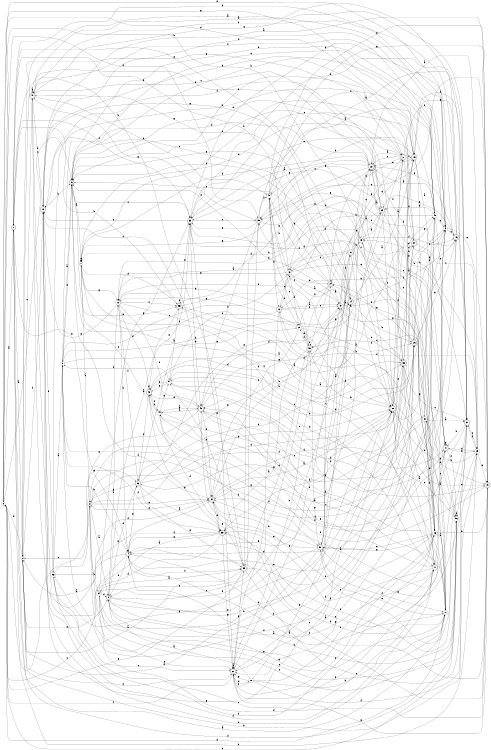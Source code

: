 digraph n47_8 {
__start0 [label="" shape="none"];

rankdir=LR;
size="8,5";

s0 [style="filled", color="black", fillcolor="white" shape="circle", label="0"];
s1 [style="rounded,filled", color="black", fillcolor="white" shape="doublecircle", label="1"];
s2 [style="filled", color="black", fillcolor="white" shape="circle", label="2"];
s3 [style="filled", color="black", fillcolor="white" shape="circle", label="3"];
s4 [style="rounded,filled", color="black", fillcolor="white" shape="doublecircle", label="4"];
s5 [style="filled", color="black", fillcolor="white" shape="circle", label="5"];
s6 [style="rounded,filled", color="black", fillcolor="white" shape="doublecircle", label="6"];
s7 [style="filled", color="black", fillcolor="white" shape="circle", label="7"];
s8 [style="filled", color="black", fillcolor="white" shape="circle", label="8"];
s9 [style="rounded,filled", color="black", fillcolor="white" shape="doublecircle", label="9"];
s10 [style="filled", color="black", fillcolor="white" shape="circle", label="10"];
s11 [style="rounded,filled", color="black", fillcolor="white" shape="doublecircle", label="11"];
s12 [style="rounded,filled", color="black", fillcolor="white" shape="doublecircle", label="12"];
s13 [style="filled", color="black", fillcolor="white" shape="circle", label="13"];
s14 [style="rounded,filled", color="black", fillcolor="white" shape="doublecircle", label="14"];
s15 [style="rounded,filled", color="black", fillcolor="white" shape="doublecircle", label="15"];
s16 [style="filled", color="black", fillcolor="white" shape="circle", label="16"];
s17 [style="filled", color="black", fillcolor="white" shape="circle", label="17"];
s18 [style="rounded,filled", color="black", fillcolor="white" shape="doublecircle", label="18"];
s19 [style="rounded,filled", color="black", fillcolor="white" shape="doublecircle", label="19"];
s20 [style="rounded,filled", color="black", fillcolor="white" shape="doublecircle", label="20"];
s21 [style="rounded,filled", color="black", fillcolor="white" shape="doublecircle", label="21"];
s22 [style="rounded,filled", color="black", fillcolor="white" shape="doublecircle", label="22"];
s23 [style="rounded,filled", color="black", fillcolor="white" shape="doublecircle", label="23"];
s24 [style="filled", color="black", fillcolor="white" shape="circle", label="24"];
s25 [style="filled", color="black", fillcolor="white" shape="circle", label="25"];
s26 [style="rounded,filled", color="black", fillcolor="white" shape="doublecircle", label="26"];
s27 [style="rounded,filled", color="black", fillcolor="white" shape="doublecircle", label="27"];
s28 [style="filled", color="black", fillcolor="white" shape="circle", label="28"];
s29 [style="filled", color="black", fillcolor="white" shape="circle", label="29"];
s30 [style="filled", color="black", fillcolor="white" shape="circle", label="30"];
s31 [style="rounded,filled", color="black", fillcolor="white" shape="doublecircle", label="31"];
s32 [style="rounded,filled", color="black", fillcolor="white" shape="doublecircle", label="32"];
s33 [style="rounded,filled", color="black", fillcolor="white" shape="doublecircle", label="33"];
s34 [style="filled", color="black", fillcolor="white" shape="circle", label="34"];
s35 [style="rounded,filled", color="black", fillcolor="white" shape="doublecircle", label="35"];
s36 [style="rounded,filled", color="black", fillcolor="white" shape="doublecircle", label="36"];
s37 [style="rounded,filled", color="black", fillcolor="white" shape="doublecircle", label="37"];
s38 [style="rounded,filled", color="black", fillcolor="white" shape="doublecircle", label="38"];
s39 [style="rounded,filled", color="black", fillcolor="white" shape="doublecircle", label="39"];
s40 [style="filled", color="black", fillcolor="white" shape="circle", label="40"];
s41 [style="rounded,filled", color="black", fillcolor="white" shape="doublecircle", label="41"];
s42 [style="filled", color="black", fillcolor="white" shape="circle", label="42"];
s43 [style="rounded,filled", color="black", fillcolor="white" shape="doublecircle", label="43"];
s44 [style="filled", color="black", fillcolor="white" shape="circle", label="44"];
s45 [style="rounded,filled", color="black", fillcolor="white" shape="doublecircle", label="45"];
s46 [style="rounded,filled", color="black", fillcolor="white" shape="doublecircle", label="46"];
s47 [style="rounded,filled", color="black", fillcolor="white" shape="doublecircle", label="47"];
s48 [style="filled", color="black", fillcolor="white" shape="circle", label="48"];
s49 [style="filled", color="black", fillcolor="white" shape="circle", label="49"];
s50 [style="rounded,filled", color="black", fillcolor="white" shape="doublecircle", label="50"];
s51 [style="rounded,filled", color="black", fillcolor="white" shape="doublecircle", label="51"];
s52 [style="filled", color="black", fillcolor="white" shape="circle", label="52"];
s53 [style="rounded,filled", color="black", fillcolor="white" shape="doublecircle", label="53"];
s54 [style="filled", color="black", fillcolor="white" shape="circle", label="54"];
s55 [style="rounded,filled", color="black", fillcolor="white" shape="doublecircle", label="55"];
s56 [style="filled", color="black", fillcolor="white" shape="circle", label="56"];
s57 [style="rounded,filled", color="black", fillcolor="white" shape="doublecircle", label="57"];
s0 -> s1 [label="a"];
s0 -> s49 [label="b"];
s0 -> s6 [label="c"];
s0 -> s56 [label="d"];
s0 -> s3 [label="e"];
s0 -> s39 [label="f"];
s0 -> s15 [label="g"];
s1 -> s2 [label="a"];
s1 -> s27 [label="b"];
s1 -> s29 [label="c"];
s1 -> s56 [label="d"];
s1 -> s14 [label="e"];
s1 -> s38 [label="f"];
s1 -> s4 [label="g"];
s2 -> s3 [label="a"];
s2 -> s29 [label="b"];
s2 -> s47 [label="c"];
s2 -> s0 [label="d"];
s2 -> s9 [label="e"];
s2 -> s27 [label="f"];
s2 -> s21 [label="g"];
s3 -> s4 [label="a"];
s3 -> s6 [label="b"];
s3 -> s46 [label="c"];
s3 -> s54 [label="d"];
s3 -> s19 [label="e"];
s3 -> s1 [label="f"];
s3 -> s12 [label="g"];
s4 -> s2 [label="a"];
s4 -> s5 [label="b"];
s4 -> s0 [label="c"];
s4 -> s20 [label="d"];
s4 -> s9 [label="e"];
s4 -> s35 [label="f"];
s4 -> s53 [label="g"];
s5 -> s6 [label="a"];
s5 -> s13 [label="b"];
s5 -> s42 [label="c"];
s5 -> s36 [label="d"];
s5 -> s6 [label="e"];
s5 -> s33 [label="f"];
s5 -> s41 [label="g"];
s6 -> s7 [label="a"];
s6 -> s40 [label="b"];
s6 -> s38 [label="c"];
s6 -> s21 [label="d"];
s6 -> s55 [label="e"];
s6 -> s32 [label="f"];
s6 -> s14 [label="g"];
s7 -> s8 [label="a"];
s7 -> s46 [label="b"];
s7 -> s17 [label="c"];
s7 -> s55 [label="d"];
s7 -> s7 [label="e"];
s7 -> s11 [label="f"];
s7 -> s10 [label="g"];
s8 -> s9 [label="a"];
s8 -> s34 [label="b"];
s8 -> s2 [label="c"];
s8 -> s15 [label="d"];
s8 -> s32 [label="e"];
s8 -> s3 [label="f"];
s8 -> s20 [label="g"];
s9 -> s10 [label="a"];
s9 -> s21 [label="b"];
s9 -> s50 [label="c"];
s9 -> s53 [label="d"];
s9 -> s14 [label="e"];
s9 -> s40 [label="f"];
s9 -> s17 [label="g"];
s10 -> s11 [label="a"];
s10 -> s4 [label="b"];
s10 -> s55 [label="c"];
s10 -> s43 [label="d"];
s10 -> s20 [label="e"];
s10 -> s53 [label="f"];
s10 -> s18 [label="g"];
s11 -> s9 [label="a"];
s11 -> s12 [label="b"];
s11 -> s41 [label="c"];
s11 -> s18 [label="d"];
s11 -> s43 [label="e"];
s11 -> s33 [label="f"];
s11 -> s8 [label="g"];
s12 -> s13 [label="a"];
s12 -> s13 [label="b"];
s12 -> s42 [label="c"];
s12 -> s29 [label="d"];
s12 -> s54 [label="e"];
s12 -> s27 [label="f"];
s12 -> s10 [label="g"];
s13 -> s14 [label="a"];
s13 -> s27 [label="b"];
s13 -> s36 [label="c"];
s13 -> s57 [label="d"];
s13 -> s6 [label="e"];
s13 -> s56 [label="f"];
s13 -> s21 [label="g"];
s14 -> s15 [label="a"];
s14 -> s26 [label="b"];
s14 -> s6 [label="c"];
s14 -> s51 [label="d"];
s14 -> s6 [label="e"];
s14 -> s46 [label="f"];
s14 -> s18 [label="g"];
s15 -> s16 [label="a"];
s15 -> s39 [label="b"];
s15 -> s38 [label="c"];
s15 -> s0 [label="d"];
s15 -> s22 [label="e"];
s15 -> s6 [label="f"];
s15 -> s30 [label="g"];
s16 -> s17 [label="a"];
s16 -> s19 [label="b"];
s16 -> s27 [label="c"];
s16 -> s38 [label="d"];
s16 -> s51 [label="e"];
s16 -> s8 [label="f"];
s16 -> s51 [label="g"];
s17 -> s1 [label="a"];
s17 -> s18 [label="b"];
s17 -> s50 [label="c"];
s17 -> s0 [label="d"];
s17 -> s51 [label="e"];
s17 -> s32 [label="f"];
s17 -> s13 [label="g"];
s18 -> s19 [label="a"];
s18 -> s6 [label="b"];
s18 -> s32 [label="c"];
s18 -> s3 [label="d"];
s18 -> s52 [label="e"];
s18 -> s2 [label="f"];
s18 -> s37 [label="g"];
s19 -> s20 [label="a"];
s19 -> s4 [label="b"];
s19 -> s4 [label="c"];
s19 -> s5 [label="d"];
s19 -> s39 [label="e"];
s19 -> s45 [label="f"];
s19 -> s27 [label="g"];
s20 -> s21 [label="a"];
s20 -> s50 [label="b"];
s20 -> s56 [label="c"];
s20 -> s19 [label="d"];
s20 -> s36 [label="e"];
s20 -> s15 [label="f"];
s20 -> s3 [label="g"];
s21 -> s22 [label="a"];
s21 -> s24 [label="b"];
s21 -> s22 [label="c"];
s21 -> s7 [label="d"];
s21 -> s3 [label="e"];
s21 -> s15 [label="f"];
s21 -> s26 [label="g"];
s22 -> s23 [label="a"];
s22 -> s47 [label="b"];
s22 -> s39 [label="c"];
s22 -> s5 [label="d"];
s22 -> s8 [label="e"];
s22 -> s7 [label="f"];
s22 -> s7 [label="g"];
s23 -> s16 [label="a"];
s23 -> s4 [label="b"];
s23 -> s24 [label="c"];
s23 -> s6 [label="d"];
s23 -> s48 [label="e"];
s23 -> s20 [label="f"];
s23 -> s38 [label="g"];
s24 -> s13 [label="a"];
s24 -> s25 [label="b"];
s24 -> s18 [label="c"];
s24 -> s43 [label="d"];
s24 -> s50 [label="e"];
s24 -> s48 [label="f"];
s24 -> s47 [label="g"];
s25 -> s26 [label="a"];
s25 -> s21 [label="b"];
s25 -> s32 [label="c"];
s25 -> s20 [label="d"];
s25 -> s50 [label="e"];
s25 -> s6 [label="f"];
s25 -> s10 [label="g"];
s26 -> s27 [label="a"];
s26 -> s10 [label="b"];
s26 -> s3 [label="c"];
s26 -> s24 [label="d"];
s26 -> s4 [label="e"];
s26 -> s3 [label="f"];
s26 -> s46 [label="g"];
s27 -> s27 [label="a"];
s27 -> s11 [label="b"];
s27 -> s0 [label="c"];
s27 -> s28 [label="d"];
s27 -> s13 [label="e"];
s27 -> s26 [label="f"];
s27 -> s35 [label="g"];
s28 -> s9 [label="a"];
s28 -> s17 [label="b"];
s28 -> s27 [label="c"];
s28 -> s16 [label="d"];
s28 -> s14 [label="e"];
s28 -> s29 [label="f"];
s28 -> s27 [label="g"];
s29 -> s22 [label="a"];
s29 -> s30 [label="b"];
s29 -> s49 [label="c"];
s29 -> s41 [label="d"];
s29 -> s19 [label="e"];
s29 -> s31 [label="f"];
s29 -> s51 [label="g"];
s30 -> s31 [label="a"];
s30 -> s11 [label="b"];
s30 -> s44 [label="c"];
s30 -> s16 [label="d"];
s30 -> s54 [label="e"];
s30 -> s40 [label="f"];
s30 -> s24 [label="g"];
s31 -> s32 [label="a"];
s31 -> s41 [label="b"];
s31 -> s29 [label="c"];
s31 -> s15 [label="d"];
s31 -> s32 [label="e"];
s31 -> s44 [label="f"];
s31 -> s15 [label="g"];
s32 -> s20 [label="a"];
s32 -> s13 [label="b"];
s32 -> s26 [label="c"];
s32 -> s33 [label="d"];
s32 -> s8 [label="e"];
s32 -> s20 [label="f"];
s32 -> s47 [label="g"];
s33 -> s34 [label="a"];
s33 -> s20 [label="b"];
s33 -> s17 [label="c"];
s33 -> s18 [label="d"];
s33 -> s4 [label="e"];
s33 -> s4 [label="f"];
s33 -> s27 [label="g"];
s34 -> s35 [label="a"];
s34 -> s20 [label="b"];
s34 -> s56 [label="c"];
s34 -> s57 [label="d"];
s34 -> s27 [label="e"];
s34 -> s9 [label="f"];
s34 -> s38 [label="g"];
s35 -> s2 [label="a"];
s35 -> s36 [label="b"];
s35 -> s31 [label="c"];
s35 -> s54 [label="d"];
s35 -> s0 [label="e"];
s35 -> s39 [label="f"];
s35 -> s43 [label="g"];
s36 -> s16 [label="a"];
s36 -> s37 [label="b"];
s36 -> s31 [label="c"];
s36 -> s17 [label="d"];
s36 -> s39 [label="e"];
s36 -> s18 [label="f"];
s36 -> s53 [label="g"];
s37 -> s32 [label="a"];
s37 -> s7 [label="b"];
s37 -> s29 [label="c"];
s37 -> s36 [label="d"];
s37 -> s38 [label="e"];
s37 -> s22 [label="f"];
s37 -> s40 [label="g"];
s38 -> s22 [label="a"];
s38 -> s31 [label="b"];
s38 -> s18 [label="c"];
s38 -> s20 [label="d"];
s38 -> s39 [label="e"];
s38 -> s35 [label="f"];
s38 -> s43 [label="g"];
s39 -> s40 [label="a"];
s39 -> s43 [label="b"];
s39 -> s9 [label="c"];
s39 -> s20 [label="d"];
s39 -> s38 [label="e"];
s39 -> s48 [label="f"];
s39 -> s47 [label="g"];
s40 -> s22 [label="a"];
s40 -> s12 [label="b"];
s40 -> s3 [label="c"];
s40 -> s6 [label="d"];
s40 -> s41 [label="e"];
s40 -> s23 [label="f"];
s40 -> s27 [label="g"];
s41 -> s42 [label="a"];
s41 -> s43 [label="b"];
s41 -> s49 [label="c"];
s41 -> s22 [label="d"];
s41 -> s29 [label="e"];
s41 -> s56 [label="f"];
s41 -> s41 [label="g"];
s42 -> s13 [label="a"];
s42 -> s1 [label="b"];
s42 -> s11 [label="c"];
s42 -> s24 [label="d"];
s42 -> s16 [label="e"];
s42 -> s25 [label="f"];
s42 -> s10 [label="g"];
s43 -> s44 [label="a"];
s43 -> s17 [label="b"];
s43 -> s17 [label="c"];
s43 -> s45 [label="d"];
s43 -> s0 [label="e"];
s43 -> s32 [label="f"];
s43 -> s14 [label="g"];
s44 -> s43 [label="a"];
s44 -> s45 [label="b"];
s44 -> s7 [label="c"];
s44 -> s33 [label="d"];
s44 -> s46 [label="e"];
s44 -> s51 [label="f"];
s44 -> s54 [label="g"];
s45 -> s40 [label="a"];
s45 -> s36 [label="b"];
s45 -> s44 [label="c"];
s45 -> s10 [label="d"];
s45 -> s38 [label="e"];
s45 -> s45 [label="f"];
s45 -> s33 [label="g"];
s46 -> s47 [label="a"];
s46 -> s38 [label="b"];
s46 -> s47 [label="c"];
s46 -> s43 [label="d"];
s46 -> s23 [label="e"];
s46 -> s49 [label="f"];
s46 -> s22 [label="g"];
s47 -> s47 [label="a"];
s47 -> s48 [label="b"];
s47 -> s23 [label="c"];
s47 -> s18 [label="d"];
s47 -> s31 [label="e"];
s47 -> s40 [label="f"];
s47 -> s20 [label="g"];
s48 -> s31 [label="a"];
s48 -> s42 [label="b"];
s48 -> s40 [label="c"];
s48 -> s12 [label="d"];
s48 -> s19 [label="e"];
s48 -> s25 [label="f"];
s48 -> s19 [label="g"];
s49 -> s23 [label="a"];
s49 -> s31 [label="b"];
s49 -> s22 [label="c"];
s49 -> s23 [label="d"];
s49 -> s17 [label="e"];
s49 -> s42 [label="f"];
s49 -> s50 [label="g"];
s50 -> s33 [label="a"];
s50 -> s50 [label="b"];
s50 -> s48 [label="c"];
s50 -> s35 [label="d"];
s50 -> s48 [label="e"];
s50 -> s25 [label="f"];
s50 -> s51 [label="g"];
s51 -> s14 [label="a"];
s51 -> s32 [label="b"];
s51 -> s24 [label="c"];
s51 -> s2 [label="d"];
s51 -> s33 [label="e"];
s51 -> s17 [label="f"];
s51 -> s52 [label="g"];
s52 -> s5 [label="a"];
s52 -> s21 [label="b"];
s52 -> s27 [label="c"];
s52 -> s32 [label="d"];
s52 -> s11 [label="e"];
s52 -> s16 [label="f"];
s52 -> s53 [label="g"];
s53 -> s33 [label="a"];
s53 -> s22 [label="b"];
s53 -> s8 [label="c"];
s53 -> s45 [label="d"];
s53 -> s25 [label="e"];
s53 -> s37 [label="f"];
s53 -> s35 [label="g"];
s54 -> s55 [label="a"];
s54 -> s19 [label="b"];
s54 -> s26 [label="c"];
s54 -> s41 [label="d"];
s54 -> s45 [label="e"];
s54 -> s5 [label="f"];
s54 -> s45 [label="g"];
s55 -> s9 [label="a"];
s55 -> s1 [label="b"];
s55 -> s36 [label="c"];
s55 -> s30 [label="d"];
s55 -> s38 [label="e"];
s55 -> s55 [label="f"];
s55 -> s22 [label="g"];
s56 -> s55 [label="a"];
s56 -> s4 [label="b"];
s56 -> s34 [label="c"];
s56 -> s56 [label="d"];
s56 -> s31 [label="e"];
s56 -> s33 [label="f"];
s56 -> s30 [label="g"];
s57 -> s10 [label="a"];
s57 -> s49 [label="b"];
s57 -> s42 [label="c"];
s57 -> s20 [label="d"];
s57 -> s53 [label="e"];
s57 -> s39 [label="f"];
s57 -> s15 [label="g"];

}